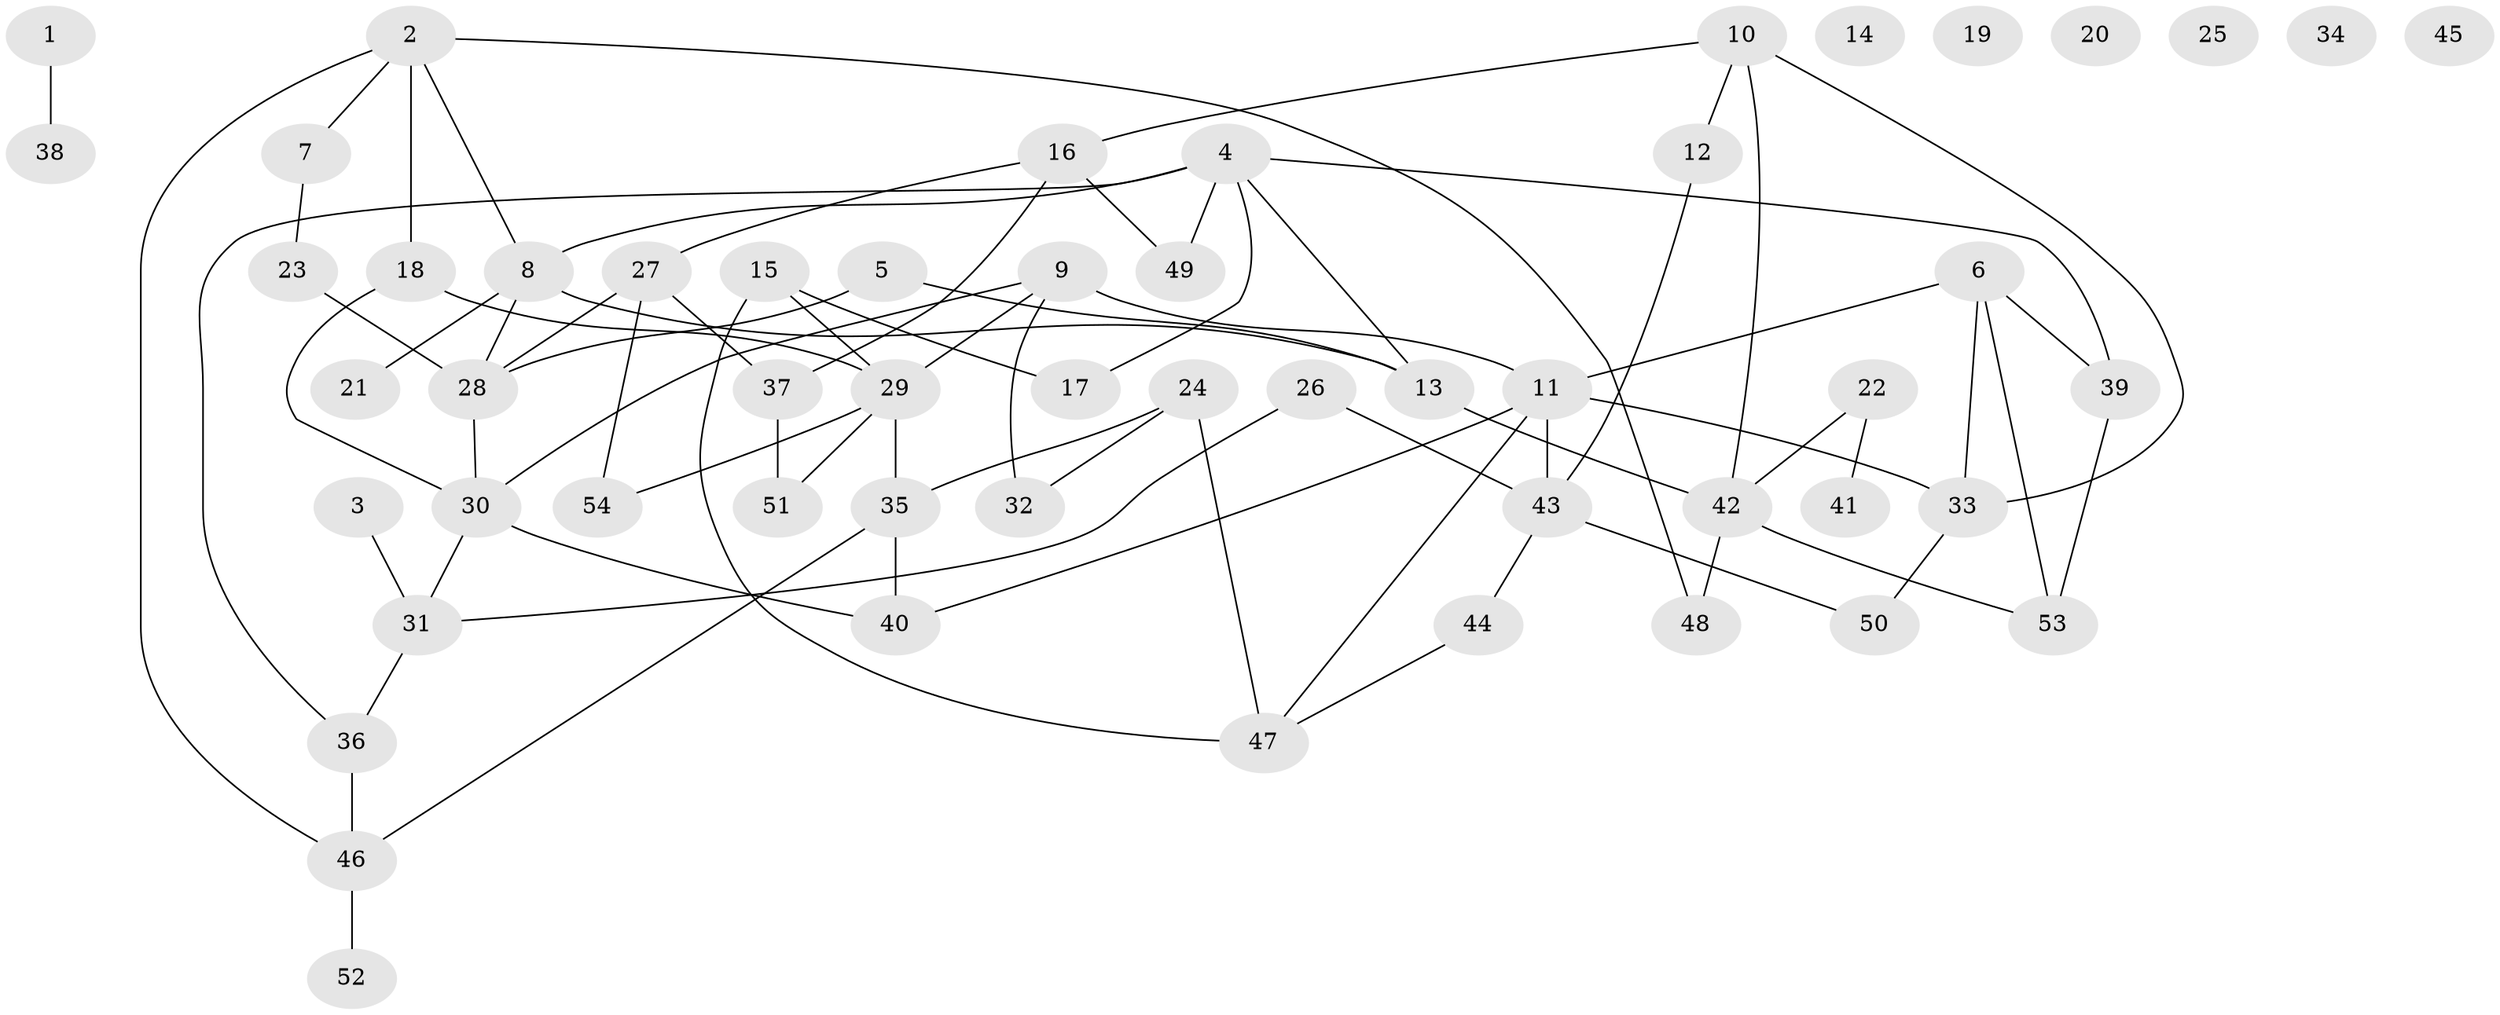 // Generated by graph-tools (version 1.1) at 2025/33/03/09/25 02:33:41]
// undirected, 54 vertices, 75 edges
graph export_dot {
graph [start="1"]
  node [color=gray90,style=filled];
  1;
  2;
  3;
  4;
  5;
  6;
  7;
  8;
  9;
  10;
  11;
  12;
  13;
  14;
  15;
  16;
  17;
  18;
  19;
  20;
  21;
  22;
  23;
  24;
  25;
  26;
  27;
  28;
  29;
  30;
  31;
  32;
  33;
  34;
  35;
  36;
  37;
  38;
  39;
  40;
  41;
  42;
  43;
  44;
  45;
  46;
  47;
  48;
  49;
  50;
  51;
  52;
  53;
  54;
  1 -- 38;
  2 -- 7;
  2 -- 8;
  2 -- 18;
  2 -- 46;
  2 -- 48;
  3 -- 31;
  4 -- 8;
  4 -- 13;
  4 -- 17;
  4 -- 36;
  4 -- 39;
  4 -- 49;
  5 -- 13;
  5 -- 28;
  6 -- 11;
  6 -- 33;
  6 -- 39;
  6 -- 53;
  7 -- 23;
  8 -- 13;
  8 -- 21;
  8 -- 28;
  9 -- 11;
  9 -- 29;
  9 -- 30;
  9 -- 32;
  10 -- 12;
  10 -- 16;
  10 -- 33;
  10 -- 42;
  11 -- 33;
  11 -- 40;
  11 -- 43;
  11 -- 47;
  12 -- 43;
  13 -- 42;
  15 -- 17;
  15 -- 29;
  15 -- 47;
  16 -- 27;
  16 -- 37;
  16 -- 49;
  18 -- 29;
  18 -- 30;
  22 -- 41;
  22 -- 42;
  23 -- 28;
  24 -- 32;
  24 -- 35;
  24 -- 47;
  26 -- 31;
  26 -- 43;
  27 -- 28;
  27 -- 37;
  27 -- 54;
  28 -- 30;
  29 -- 35;
  29 -- 51;
  29 -- 54;
  30 -- 31;
  30 -- 40;
  31 -- 36;
  33 -- 50;
  35 -- 40;
  35 -- 46;
  36 -- 46;
  37 -- 51;
  39 -- 53;
  42 -- 48;
  42 -- 53;
  43 -- 44;
  43 -- 50;
  44 -- 47;
  46 -- 52;
}
